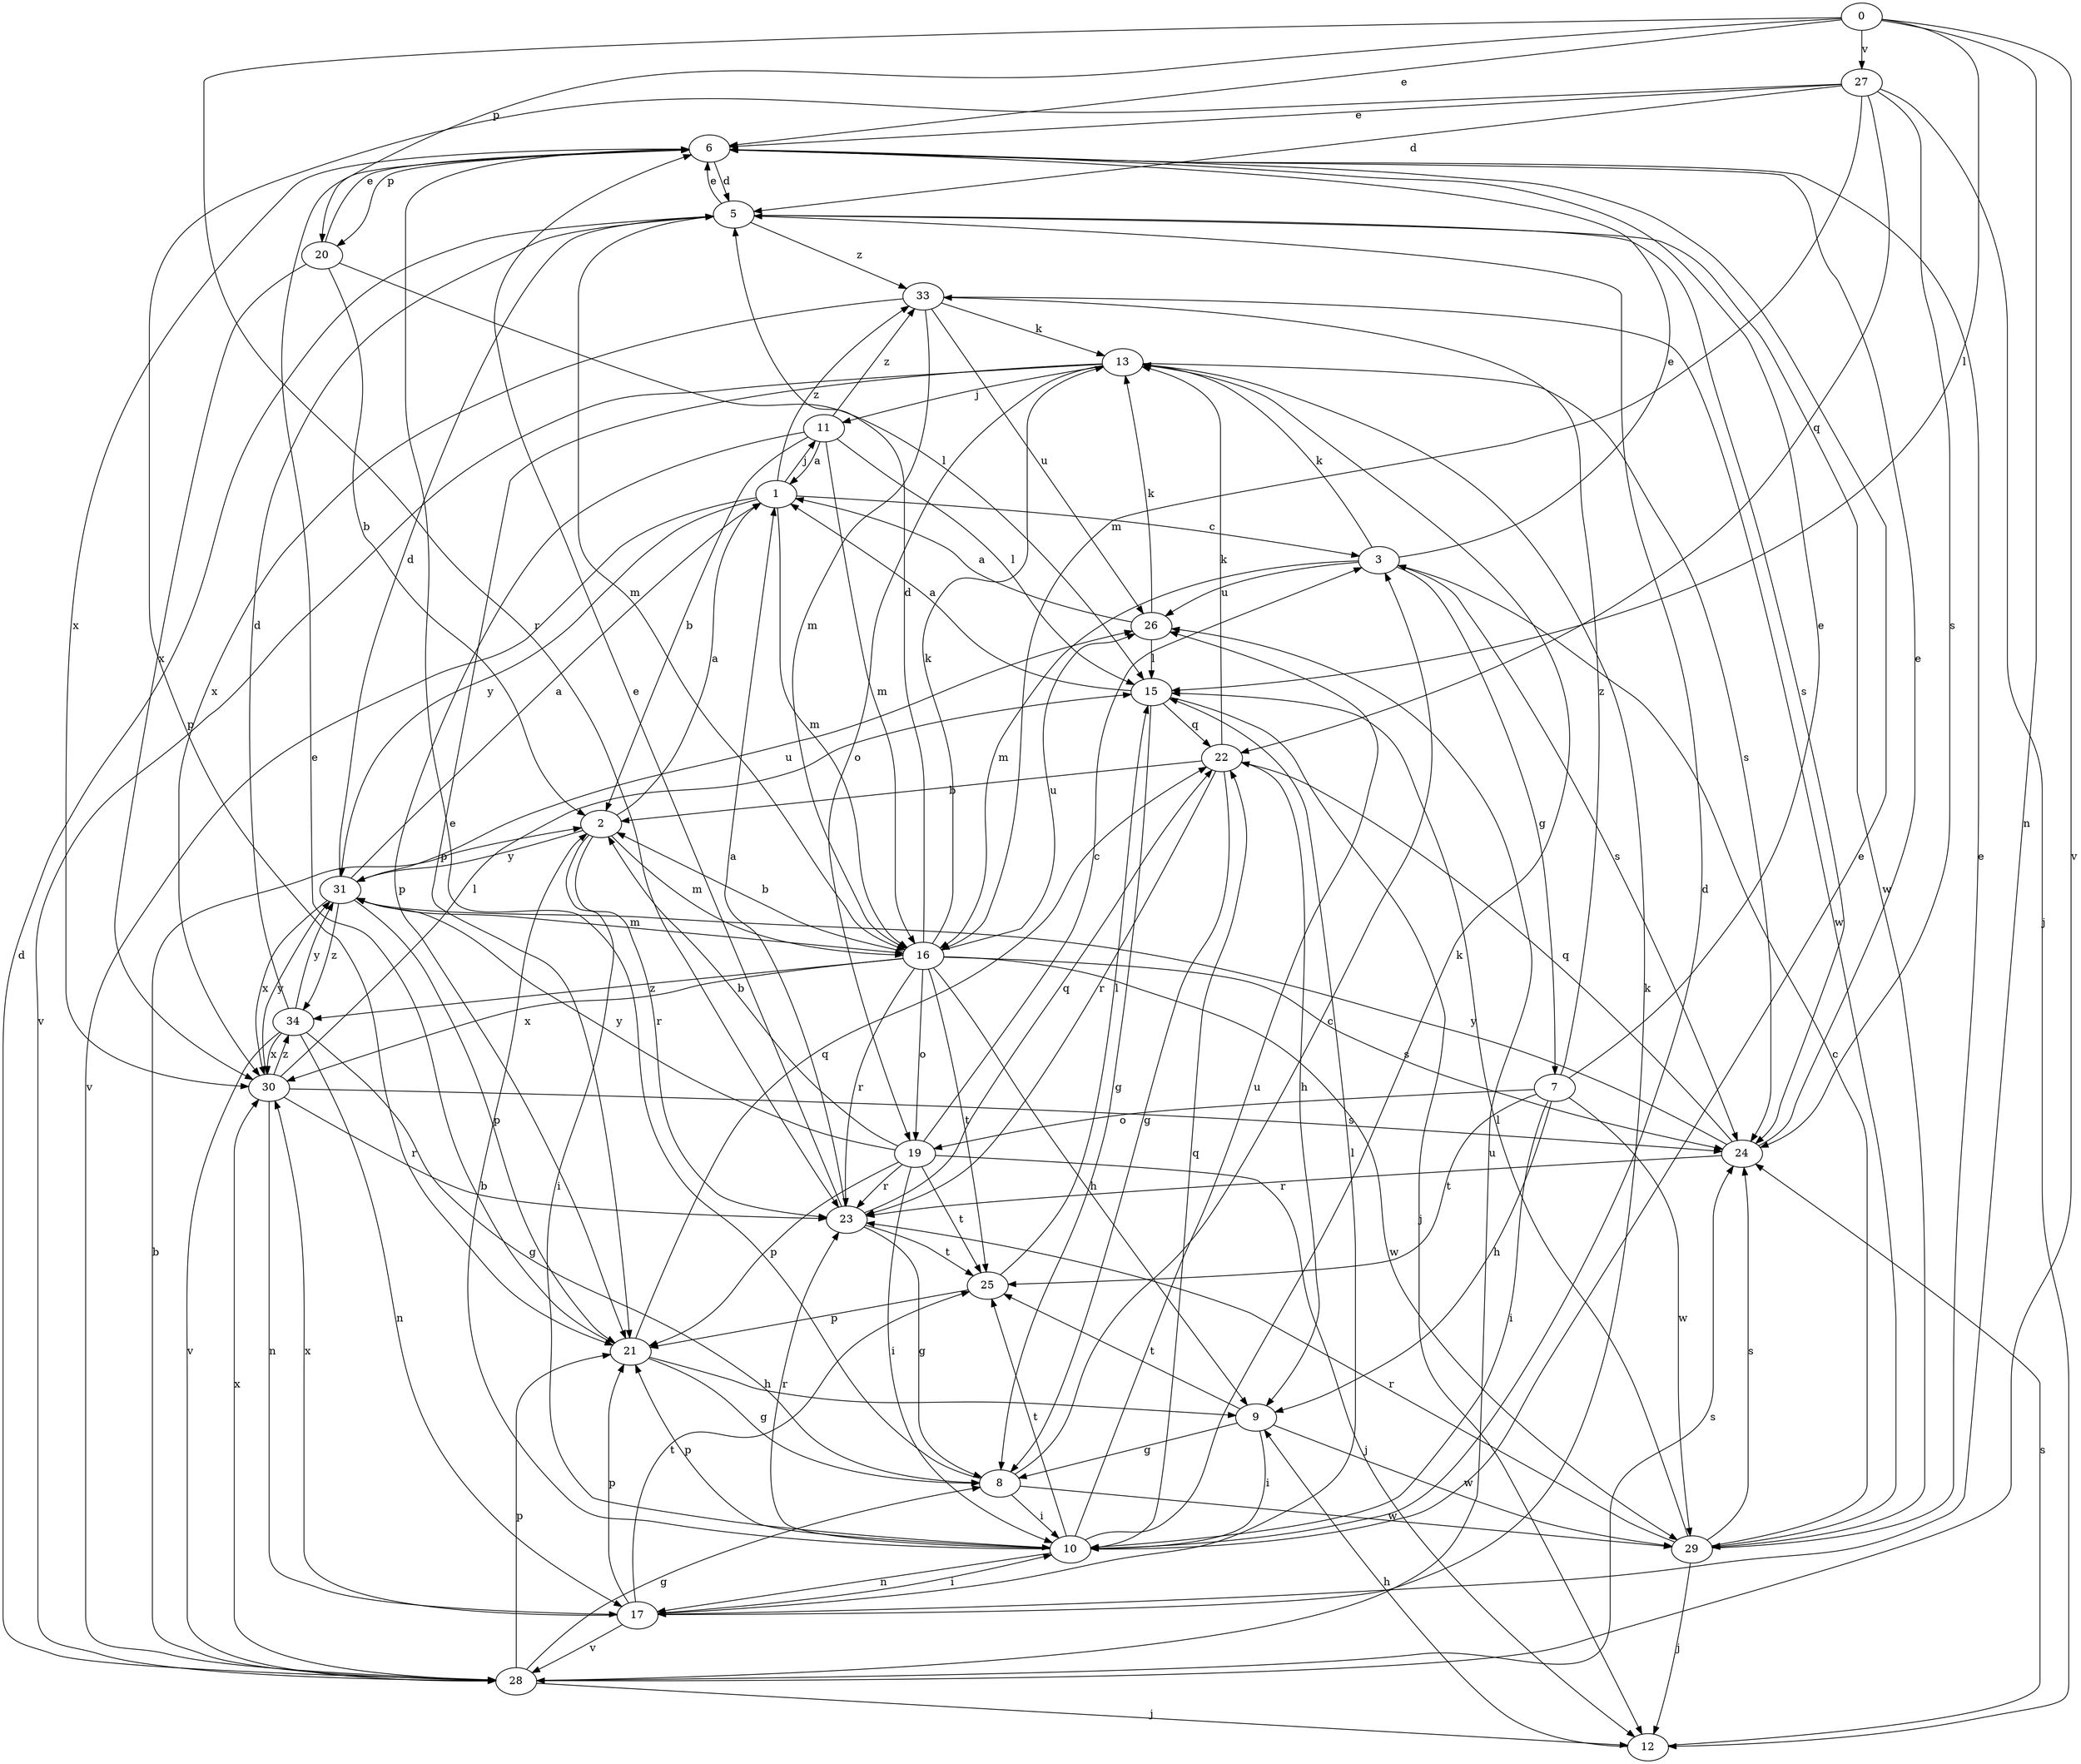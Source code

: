 strict digraph  {
0;
1;
2;
3;
5;
6;
7;
8;
9;
10;
11;
12;
13;
15;
16;
17;
19;
20;
21;
22;
23;
24;
25;
26;
27;
28;
29;
30;
31;
33;
34;
0 -> 6  [label=e];
0 -> 15  [label=l];
0 -> 17  [label=n];
0 -> 20  [label=p];
0 -> 23  [label=r];
0 -> 27  [label=v];
0 -> 28  [label=v];
1 -> 3  [label=c];
1 -> 11  [label=j];
1 -> 16  [label=m];
1 -> 28  [label=v];
1 -> 31  [label=y];
1 -> 33  [label=z];
2 -> 1  [label=a];
2 -> 10  [label=i];
2 -> 16  [label=m];
2 -> 23  [label=r];
2 -> 31  [label=y];
3 -> 6  [label=e];
3 -> 7  [label=g];
3 -> 13  [label=k];
3 -> 16  [label=m];
3 -> 24  [label=s];
3 -> 26  [label=u];
5 -> 6  [label=e];
5 -> 16  [label=m];
5 -> 24  [label=s];
5 -> 29  [label=w];
5 -> 33  [label=z];
6 -> 5  [label=d];
6 -> 20  [label=p];
6 -> 30  [label=x];
7 -> 6  [label=e];
7 -> 9  [label=h];
7 -> 10  [label=i];
7 -> 19  [label=o];
7 -> 25  [label=t];
7 -> 29  [label=w];
7 -> 33  [label=z];
8 -> 3  [label=c];
8 -> 6  [label=e];
8 -> 10  [label=i];
8 -> 29  [label=w];
9 -> 8  [label=g];
9 -> 10  [label=i];
9 -> 25  [label=t];
9 -> 29  [label=w];
10 -> 2  [label=b];
10 -> 5  [label=d];
10 -> 6  [label=e];
10 -> 13  [label=k];
10 -> 17  [label=n];
10 -> 21  [label=p];
10 -> 22  [label=q];
10 -> 23  [label=r];
10 -> 25  [label=t];
10 -> 26  [label=u];
11 -> 1  [label=a];
11 -> 2  [label=b];
11 -> 15  [label=l];
11 -> 16  [label=m];
11 -> 21  [label=p];
11 -> 33  [label=z];
12 -> 9  [label=h];
12 -> 24  [label=s];
13 -> 11  [label=j];
13 -> 19  [label=o];
13 -> 21  [label=p];
13 -> 24  [label=s];
13 -> 28  [label=v];
15 -> 1  [label=a];
15 -> 8  [label=g];
15 -> 12  [label=j];
15 -> 22  [label=q];
16 -> 2  [label=b];
16 -> 5  [label=d];
16 -> 9  [label=h];
16 -> 13  [label=k];
16 -> 19  [label=o];
16 -> 23  [label=r];
16 -> 24  [label=s];
16 -> 25  [label=t];
16 -> 26  [label=u];
16 -> 29  [label=w];
16 -> 30  [label=x];
16 -> 34  [label=z];
17 -> 10  [label=i];
17 -> 13  [label=k];
17 -> 15  [label=l];
17 -> 21  [label=p];
17 -> 25  [label=t];
17 -> 28  [label=v];
17 -> 30  [label=x];
19 -> 2  [label=b];
19 -> 3  [label=c];
19 -> 10  [label=i];
19 -> 12  [label=j];
19 -> 21  [label=p];
19 -> 23  [label=r];
19 -> 25  [label=t];
19 -> 31  [label=y];
20 -> 2  [label=b];
20 -> 6  [label=e];
20 -> 15  [label=l];
20 -> 30  [label=x];
21 -> 6  [label=e];
21 -> 8  [label=g];
21 -> 9  [label=h];
21 -> 22  [label=q];
22 -> 2  [label=b];
22 -> 8  [label=g];
22 -> 9  [label=h];
22 -> 13  [label=k];
22 -> 23  [label=r];
23 -> 1  [label=a];
23 -> 6  [label=e];
23 -> 8  [label=g];
23 -> 22  [label=q];
23 -> 25  [label=t];
24 -> 6  [label=e];
24 -> 22  [label=q];
24 -> 23  [label=r];
24 -> 31  [label=y];
25 -> 15  [label=l];
25 -> 21  [label=p];
26 -> 1  [label=a];
26 -> 13  [label=k];
26 -> 15  [label=l];
27 -> 5  [label=d];
27 -> 6  [label=e];
27 -> 12  [label=j];
27 -> 16  [label=m];
27 -> 21  [label=p];
27 -> 22  [label=q];
27 -> 24  [label=s];
28 -> 2  [label=b];
28 -> 5  [label=d];
28 -> 8  [label=g];
28 -> 12  [label=j];
28 -> 21  [label=p];
28 -> 24  [label=s];
28 -> 26  [label=u];
28 -> 30  [label=x];
29 -> 3  [label=c];
29 -> 6  [label=e];
29 -> 12  [label=j];
29 -> 15  [label=l];
29 -> 23  [label=r];
29 -> 24  [label=s];
30 -> 15  [label=l];
30 -> 17  [label=n];
30 -> 23  [label=r];
30 -> 24  [label=s];
30 -> 31  [label=y];
30 -> 34  [label=z];
31 -> 1  [label=a];
31 -> 5  [label=d];
31 -> 16  [label=m];
31 -> 21  [label=p];
31 -> 26  [label=u];
31 -> 30  [label=x];
31 -> 34  [label=z];
33 -> 13  [label=k];
33 -> 16  [label=m];
33 -> 26  [label=u];
33 -> 29  [label=w];
33 -> 30  [label=x];
34 -> 5  [label=d];
34 -> 8  [label=g];
34 -> 17  [label=n];
34 -> 28  [label=v];
34 -> 30  [label=x];
34 -> 31  [label=y];
}
